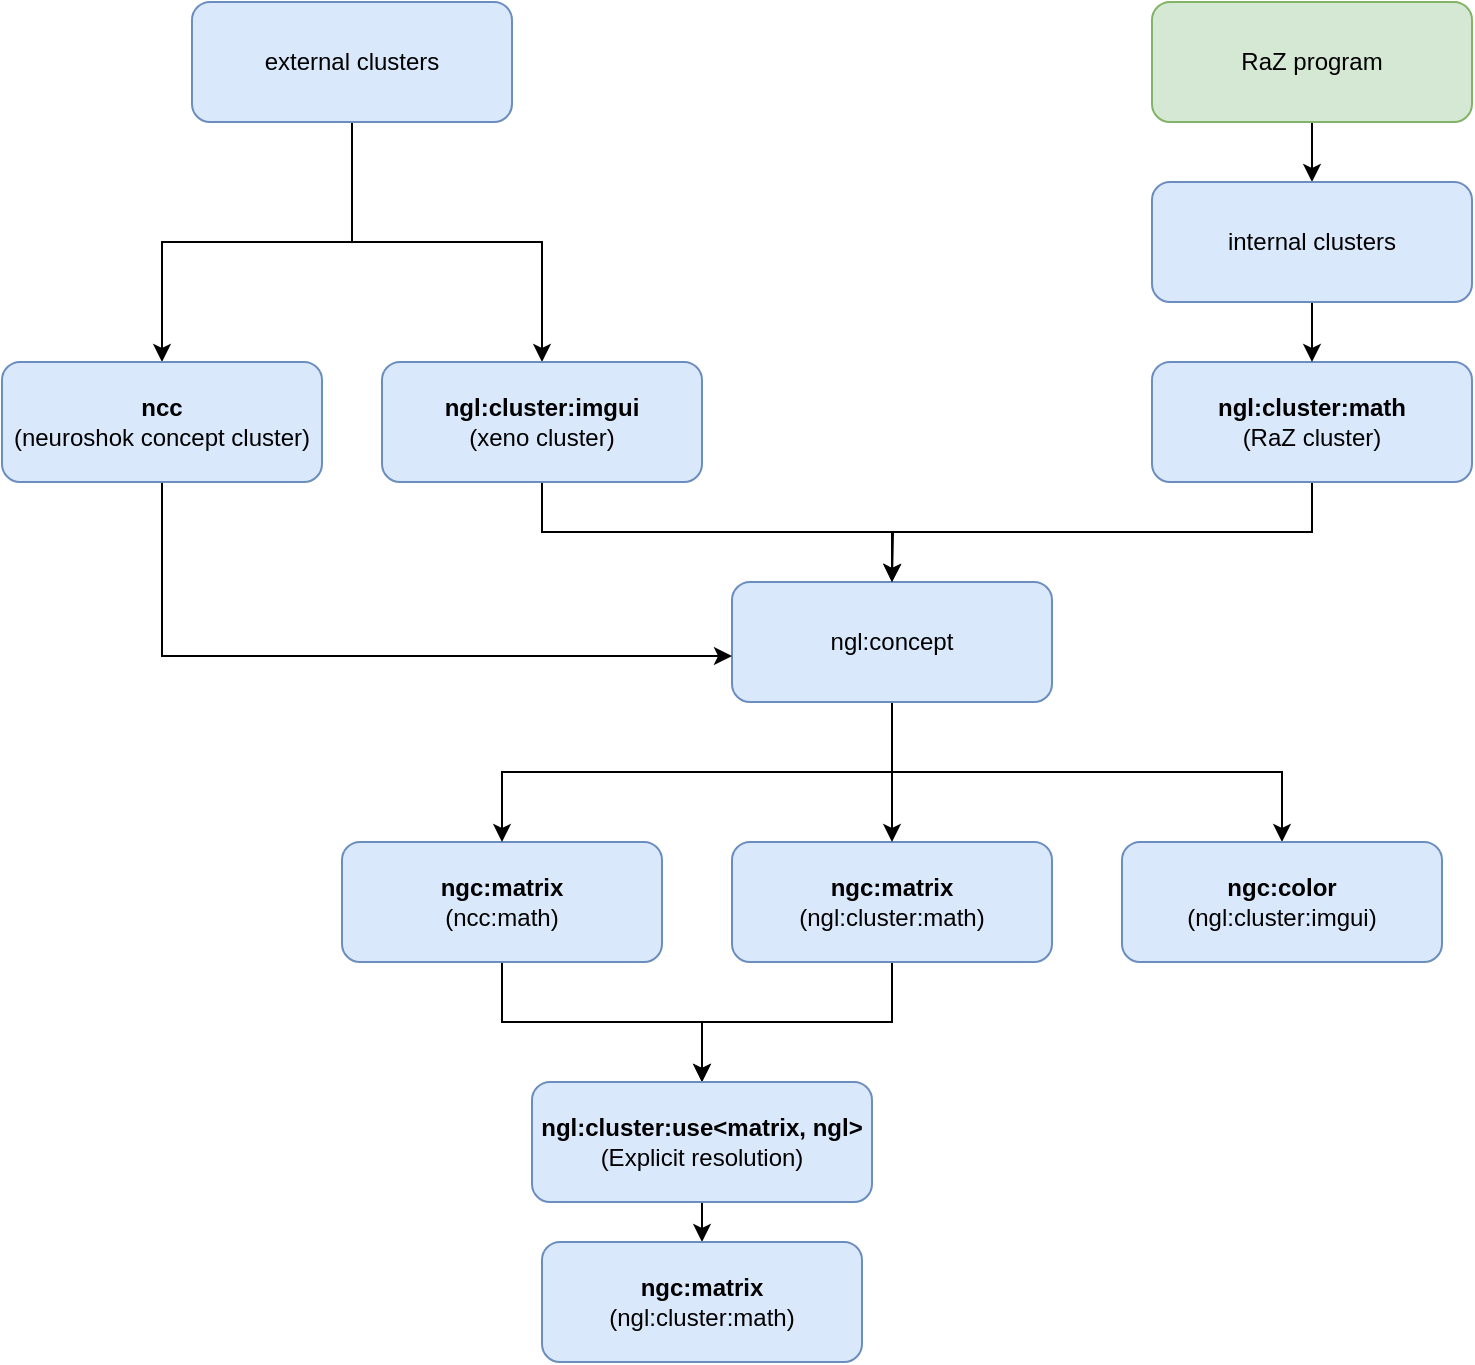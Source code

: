 <mxfile version="13.10.4" type="device"><diagram id="a9v_3pJQoJCi_z-jy9K3" name="Page-1"><mxGraphModel dx="2249" dy="803" grid="1" gridSize="10" guides="1" tooltips="1" connect="1" arrows="1" fold="1" page="1" pageScale="1" pageWidth="827" pageHeight="1169" math="0" shadow="0"><root><mxCell id="0"/><mxCell id="1" parent="0"/><mxCell id="Z4cDmoJYkm4huQl7pg2u-42" style="edgeStyle=orthogonalEdgeStyle;rounded=0;orthogonalLoop=1;jettySize=auto;html=1;exitX=0.5;exitY=1;exitDx=0;exitDy=0;entryX=0.5;entryY=0;entryDx=0;entryDy=0;" edge="1" parent="1" source="Z4cDmoJYkm4huQl7pg2u-2" target="Z4cDmoJYkm4huQl7pg2u-30"><mxGeometry relative="1" as="geometry"/></mxCell><mxCell id="Z4cDmoJYkm4huQl7pg2u-2" value="RaZ program" style="rounded=1;whiteSpace=wrap;html=1;verticalAlign=middle;fillColor=#d5e8d4;strokeColor=#82b366;" vertex="1" parent="1"><mxGeometry x="400" y="10" width="160" height="60" as="geometry"/></mxCell><mxCell id="Z4cDmoJYkm4huQl7pg2u-46" style="edgeStyle=orthogonalEdgeStyle;rounded=0;orthogonalLoop=1;jettySize=auto;html=1;exitX=0.5;exitY=1;exitDx=0;exitDy=0;entryX=0.5;entryY=0;entryDx=0;entryDy=0;" edge="1" parent="1" source="Z4cDmoJYkm4huQl7pg2u-18" target="Z4cDmoJYkm4huQl7pg2u-44"><mxGeometry relative="1" as="geometry"/></mxCell><mxCell id="Z4cDmoJYkm4huQl7pg2u-18" value="&lt;b&gt;ngc:matrix&lt;/b&gt;&lt;br&gt;&lt;div&gt;(ncc:math)&lt;/div&gt;" style="rounded=1;whiteSpace=wrap;html=1;fillColor=#dae8fc;strokeColor=#6c8ebf;" vertex="1" parent="1"><mxGeometry x="-5" y="430" width="160" height="60" as="geometry"/></mxCell><mxCell id="Z4cDmoJYkm4huQl7pg2u-47" style="edgeStyle=orthogonalEdgeStyle;rounded=0;orthogonalLoop=1;jettySize=auto;html=1;exitX=0.5;exitY=1;exitDx=0;exitDy=0;entryX=0.5;entryY=0;entryDx=0;entryDy=0;" edge="1" parent="1" source="Z4cDmoJYkm4huQl7pg2u-19" target="Z4cDmoJYkm4huQl7pg2u-44"><mxGeometry relative="1" as="geometry"/></mxCell><mxCell id="Z4cDmoJYkm4huQl7pg2u-19" value="&lt;div&gt;&lt;b&gt;ngc:matrix&lt;/b&gt;&lt;br&gt;&lt;/div&gt;&lt;div&gt;(ngl:cluster:math)&lt;/div&gt;" style="rounded=1;whiteSpace=wrap;html=1;fillColor=#dae8fc;strokeColor=#6c8ebf;" vertex="1" parent="1"><mxGeometry x="190" y="430" width="160" height="60" as="geometry"/></mxCell><mxCell id="Z4cDmoJYkm4huQl7pg2u-39" style="edgeStyle=orthogonalEdgeStyle;rounded=0;orthogonalLoop=1;jettySize=auto;html=1;exitX=0.5;exitY=1;exitDx=0;exitDy=0;entryX=0.5;entryY=0;entryDx=0;entryDy=0;" edge="1" parent="1" source="Z4cDmoJYkm4huQl7pg2u-24" target="Z4cDmoJYkm4huQl7pg2u-19"><mxGeometry relative="1" as="geometry"/></mxCell><mxCell id="Z4cDmoJYkm4huQl7pg2u-40" style="edgeStyle=orthogonalEdgeStyle;rounded=0;orthogonalLoop=1;jettySize=auto;html=1;exitX=0.5;exitY=1;exitDx=0;exitDy=0;" edge="1" parent="1" source="Z4cDmoJYkm4huQl7pg2u-24" target="Z4cDmoJYkm4huQl7pg2u-18"><mxGeometry relative="1" as="geometry"/></mxCell><mxCell id="Z4cDmoJYkm4huQl7pg2u-41" style="edgeStyle=orthogonalEdgeStyle;rounded=0;orthogonalLoop=1;jettySize=auto;html=1;exitX=0.5;exitY=1;exitDx=0;exitDy=0;entryX=0.5;entryY=0;entryDx=0;entryDy=0;" edge="1" parent="1" source="Z4cDmoJYkm4huQl7pg2u-24" target="Z4cDmoJYkm4huQl7pg2u-29"><mxGeometry relative="1" as="geometry"/></mxCell><mxCell id="Z4cDmoJYkm4huQl7pg2u-24" value="&lt;div&gt;ngl:concept&lt;/div&gt;" style="rounded=1;whiteSpace=wrap;html=1;fillColor=#dae8fc;strokeColor=#6c8ebf;" vertex="1" parent="1"><mxGeometry x="190" y="300" width="160" height="60" as="geometry"/></mxCell><mxCell id="Z4cDmoJYkm4huQl7pg2u-32" style="edgeStyle=orthogonalEdgeStyle;rounded=0;orthogonalLoop=1;jettySize=auto;html=1;exitX=0.5;exitY=1;exitDx=0;exitDy=0;entryX=0.5;entryY=0;entryDx=0;entryDy=0;" edge="1" parent="1" source="Z4cDmoJYkm4huQl7pg2u-25" target="Z4cDmoJYkm4huQl7pg2u-26"><mxGeometry relative="1" as="geometry"/></mxCell><mxCell id="Z4cDmoJYkm4huQl7pg2u-33" style="edgeStyle=orthogonalEdgeStyle;rounded=0;orthogonalLoop=1;jettySize=auto;html=1;exitX=0.5;exitY=1;exitDx=0;exitDy=0;entryX=0.5;entryY=0;entryDx=0;entryDy=0;" edge="1" parent="1" source="Z4cDmoJYkm4huQl7pg2u-25" target="Z4cDmoJYkm4huQl7pg2u-28"><mxGeometry relative="1" as="geometry"/></mxCell><mxCell id="Z4cDmoJYkm4huQl7pg2u-25" value="external clusters" style="rounded=1;whiteSpace=wrap;html=1;fillColor=#dae8fc;strokeColor=#6c8ebf;" vertex="1" parent="1"><mxGeometry x="-80" y="10" width="160" height="60" as="geometry"/></mxCell><mxCell id="Z4cDmoJYkm4huQl7pg2u-35" style="edgeStyle=orthogonalEdgeStyle;rounded=0;orthogonalLoop=1;jettySize=auto;html=1;exitX=0.5;exitY=1;exitDx=0;exitDy=0;entryX=0;entryY=0.617;entryDx=0;entryDy=0;entryPerimeter=0;" edge="1" parent="1" source="Z4cDmoJYkm4huQl7pg2u-26" target="Z4cDmoJYkm4huQl7pg2u-24"><mxGeometry relative="1" as="geometry"/></mxCell><mxCell id="Z4cDmoJYkm4huQl7pg2u-26" value="&lt;div&gt;&lt;b&gt;ncc&lt;/b&gt;&lt;br&gt;&lt;/div&gt;&lt;div&gt;(neuroshok concept cluster)&lt;br&gt;&lt;/div&gt;" style="rounded=1;whiteSpace=wrap;html=1;fillColor=#dae8fc;strokeColor=#6c8ebf;" vertex="1" parent="1"><mxGeometry x="-175" y="190" width="160" height="60" as="geometry"/></mxCell><mxCell id="Z4cDmoJYkm4huQl7pg2u-37" style="edgeStyle=orthogonalEdgeStyle;rounded=0;orthogonalLoop=1;jettySize=auto;html=1;exitX=0.5;exitY=1;exitDx=0;exitDy=0;" edge="1" parent="1" source="Z4cDmoJYkm4huQl7pg2u-27"><mxGeometry relative="1" as="geometry"><mxPoint x="270" y="300" as="targetPoint"/></mxGeometry></mxCell><mxCell id="Z4cDmoJYkm4huQl7pg2u-27" value="&lt;div&gt;&lt;b&gt;ngl:cluster:math&lt;/b&gt;&lt;/div&gt;&lt;div&gt;(RaZ cluster)&lt;br&gt;&lt;/div&gt;" style="rounded=1;whiteSpace=wrap;html=1;fillColor=#dae8fc;strokeColor=#6c8ebf;" vertex="1" parent="1"><mxGeometry x="400" y="190" width="160" height="60" as="geometry"/></mxCell><mxCell id="Z4cDmoJYkm4huQl7pg2u-36" style="edgeStyle=orthogonalEdgeStyle;rounded=0;orthogonalLoop=1;jettySize=auto;html=1;exitX=0.5;exitY=1;exitDx=0;exitDy=0;entryX=0.5;entryY=0;entryDx=0;entryDy=0;" edge="1" parent="1" source="Z4cDmoJYkm4huQl7pg2u-28" target="Z4cDmoJYkm4huQl7pg2u-24"><mxGeometry relative="1" as="geometry"/></mxCell><mxCell id="Z4cDmoJYkm4huQl7pg2u-28" value="&lt;div&gt;&lt;b&gt;ngl:cluster:imgui&lt;/b&gt;&lt;/div&gt;&lt;div&gt;(xeno cluster)&lt;br&gt;&lt;/div&gt;" style="rounded=1;whiteSpace=wrap;html=1;fillColor=#dae8fc;strokeColor=#6c8ebf;" vertex="1" parent="1"><mxGeometry x="15" y="190" width="160" height="60" as="geometry"/></mxCell><mxCell id="Z4cDmoJYkm4huQl7pg2u-29" value="&lt;div&gt;&lt;b&gt;ngc:color&lt;/b&gt;&lt;/div&gt;&lt;div&gt;(ngl:cluster:imgui)&lt;br&gt;&lt;/div&gt;" style="rounded=1;whiteSpace=wrap;html=1;fillColor=#dae8fc;strokeColor=#6c8ebf;" vertex="1" parent="1"><mxGeometry x="385" y="430" width="160" height="60" as="geometry"/></mxCell><mxCell id="Z4cDmoJYkm4huQl7pg2u-43" style="edgeStyle=orthogonalEdgeStyle;rounded=0;orthogonalLoop=1;jettySize=auto;html=1;exitX=0.5;exitY=1;exitDx=0;exitDy=0;entryX=0.5;entryY=0;entryDx=0;entryDy=0;" edge="1" parent="1" source="Z4cDmoJYkm4huQl7pg2u-30" target="Z4cDmoJYkm4huQl7pg2u-27"><mxGeometry relative="1" as="geometry"/></mxCell><mxCell id="Z4cDmoJYkm4huQl7pg2u-30" value="internal clusters" style="rounded=1;whiteSpace=wrap;html=1;fillColor=#dae8fc;strokeColor=#6c8ebf;" vertex="1" parent="1"><mxGeometry x="400" y="100" width="160" height="60" as="geometry"/></mxCell><mxCell id="Z4cDmoJYkm4huQl7pg2u-48" style="edgeStyle=orthogonalEdgeStyle;rounded=0;orthogonalLoop=1;jettySize=auto;html=1;exitX=0.5;exitY=1;exitDx=0;exitDy=0;entryX=0.5;entryY=0;entryDx=0;entryDy=0;" edge="1" parent="1" source="Z4cDmoJYkm4huQl7pg2u-44" target="Z4cDmoJYkm4huQl7pg2u-45"><mxGeometry relative="1" as="geometry"/></mxCell><mxCell id="Z4cDmoJYkm4huQl7pg2u-44" value="&lt;b&gt;ngl:cluster:use&amp;lt;matrix, ngl&amp;gt;&lt;/b&gt;&lt;br&gt;(Explicit resolution)" style="rounded=1;whiteSpace=wrap;html=1;fillColor=#dae8fc;strokeColor=#6c8ebf;" vertex="1" parent="1"><mxGeometry x="90" y="550" width="170" height="60" as="geometry"/></mxCell><mxCell id="Z4cDmoJYkm4huQl7pg2u-45" value="&lt;div&gt;&lt;b&gt;ngc:matrix&lt;/b&gt;&lt;br&gt;&lt;/div&gt;&lt;div&gt;(ngl:cluster:math)&lt;/div&gt;" style="rounded=1;whiteSpace=wrap;html=1;fillColor=#dae8fc;strokeColor=#6c8ebf;" vertex="1" parent="1"><mxGeometry x="95" y="630" width="160" height="60" as="geometry"/></mxCell></root></mxGraphModel></diagram></mxfile>